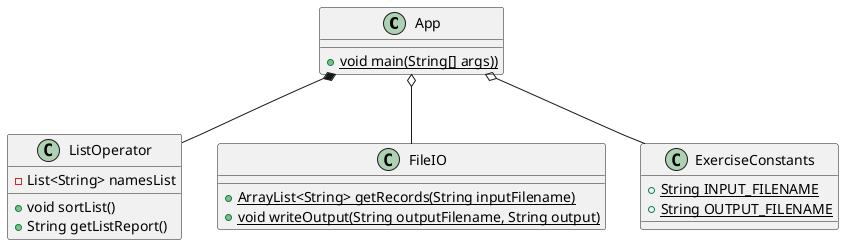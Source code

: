 @startuml
'https://plantuml.com/class-diagram

App *-- ListOperator
App o-- FileIO
App o-- ExerciseConstants

class App {
    +{static} void main(String[] args))
}

class FileIO {
    +{static} ArrayList<String> getRecords(String inputFilename)
    +{static} void writeOutput(String outputFilename, String output)
}

class ListOperator {
    -List<String> namesList
    +void sortList()
    +String getListReport()
}

class ExerciseConstants {
    +{static} String INPUT_FILENAME
    +{static} String OUTPUT_FILENAME
}

@enduml